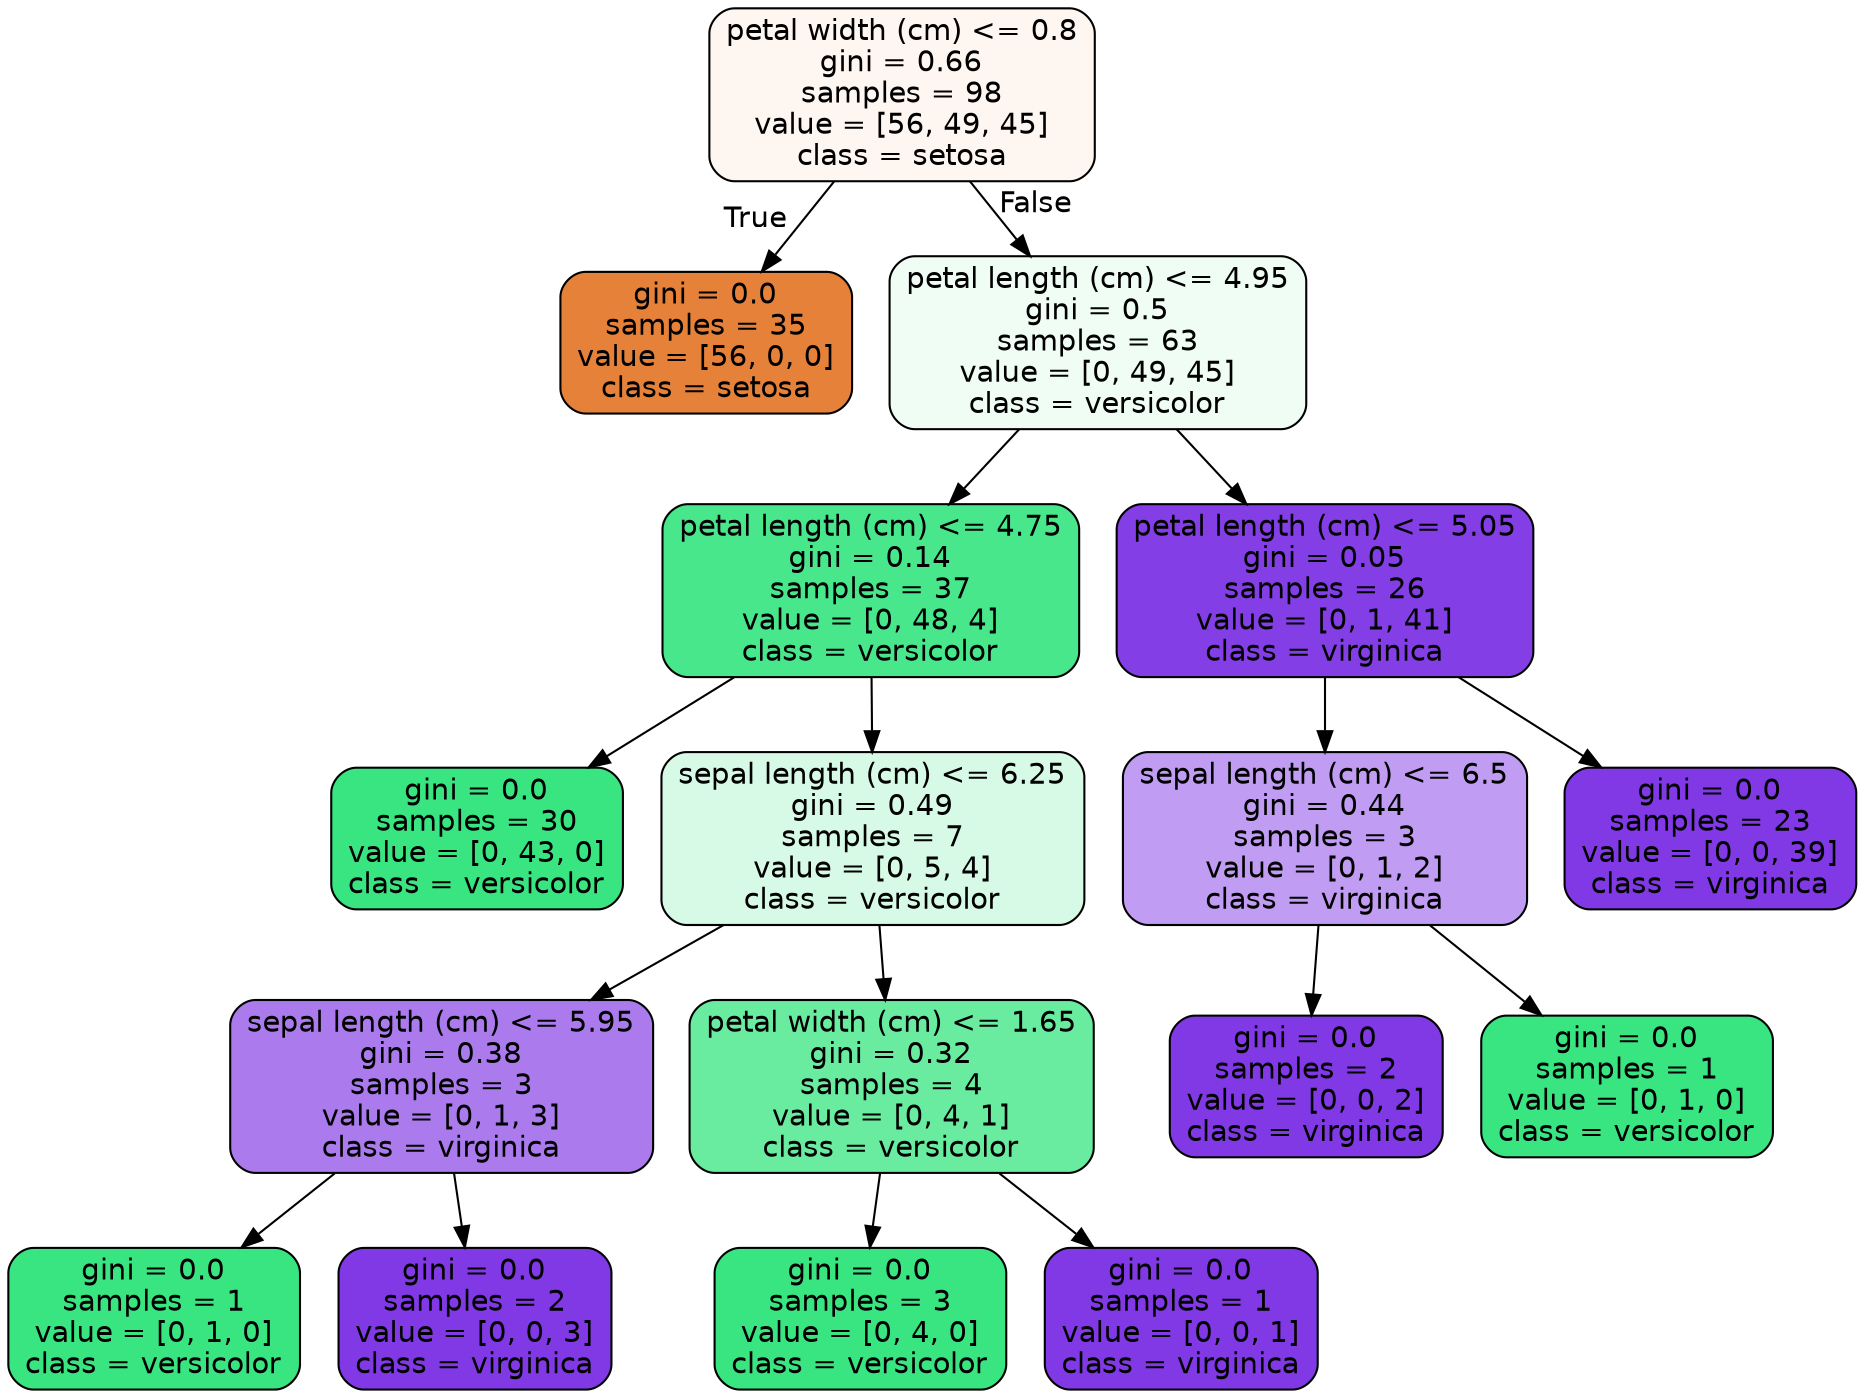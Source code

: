 digraph Tree {
node [shape=box, style="filled, rounded", color="black", fontname=helvetica] ;
edge [fontname=helvetica] ;
0 [label="petal width (cm) <= 0.8\ngini = 0.66\nsamples = 98\nvalue = [56, 49, 45]\nclass = setosa", fillcolor="#fdf6f1"] ;
1 [label="gini = 0.0\nsamples = 35\nvalue = [56, 0, 0]\nclass = setosa", fillcolor="#e58139"] ;
0 -> 1 [labeldistance=2.5, labelangle=45, headlabel="True"] ;
2 [label="petal length (cm) <= 4.95\ngini = 0.5\nsamples = 63\nvalue = [0, 49, 45]\nclass = versicolor", fillcolor="#effdf5"] ;
0 -> 2 [labeldistance=2.5, labelangle=-45, headlabel="False"] ;
3 [label="petal length (cm) <= 4.75\ngini = 0.14\nsamples = 37\nvalue = [0, 48, 4]\nclass = versicolor", fillcolor="#49e78c"] ;
2 -> 3 ;
4 [label="gini = 0.0\nsamples = 30\nvalue = [0, 43, 0]\nclass = versicolor", fillcolor="#39e581"] ;
3 -> 4 ;
5 [label="sepal length (cm) <= 6.25\ngini = 0.49\nsamples = 7\nvalue = [0, 5, 4]\nclass = versicolor", fillcolor="#d7fae6"] ;
3 -> 5 ;
6 [label="sepal length (cm) <= 5.95\ngini = 0.38\nsamples = 3\nvalue = [0, 1, 3]\nclass = virginica", fillcolor="#ab7bee"] ;
5 -> 6 ;
7 [label="gini = 0.0\nsamples = 1\nvalue = [0, 1, 0]\nclass = versicolor", fillcolor="#39e581"] ;
6 -> 7 ;
8 [label="gini = 0.0\nsamples = 2\nvalue = [0, 0, 3]\nclass = virginica", fillcolor="#8139e5"] ;
6 -> 8 ;
9 [label="petal width (cm) <= 1.65\ngini = 0.32\nsamples = 4\nvalue = [0, 4, 1]\nclass = versicolor", fillcolor="#6aeca0"] ;
5 -> 9 ;
10 [label="gini = 0.0\nsamples = 3\nvalue = [0, 4, 0]\nclass = versicolor", fillcolor="#39e581"] ;
9 -> 10 ;
11 [label="gini = 0.0\nsamples = 1\nvalue = [0, 0, 1]\nclass = virginica", fillcolor="#8139e5"] ;
9 -> 11 ;
12 [label="petal length (cm) <= 5.05\ngini = 0.05\nsamples = 26\nvalue = [0, 1, 41]\nclass = virginica", fillcolor="#843ee6"] ;
2 -> 12 ;
13 [label="sepal length (cm) <= 6.5\ngini = 0.44\nsamples = 3\nvalue = [0, 1, 2]\nclass = virginica", fillcolor="#c09cf2"] ;
12 -> 13 ;
14 [label="gini = 0.0\nsamples = 2\nvalue = [0, 0, 2]\nclass = virginica", fillcolor="#8139e5"] ;
13 -> 14 ;
15 [label="gini = 0.0\nsamples = 1\nvalue = [0, 1, 0]\nclass = versicolor", fillcolor="#39e581"] ;
13 -> 15 ;
16 [label="gini = 0.0\nsamples = 23\nvalue = [0, 0, 39]\nclass = virginica", fillcolor="#8139e5"] ;
12 -> 16 ;
}